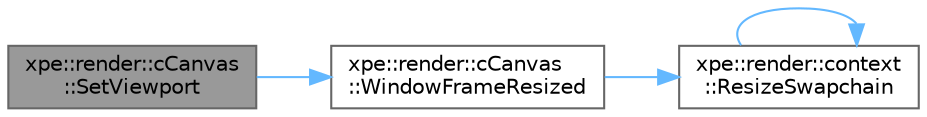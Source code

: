 digraph "xpe::render::cCanvas::SetViewport"
{
 // LATEX_PDF_SIZE
  bgcolor="transparent";
  edge [fontname=Helvetica,fontsize=10,labelfontname=Helvetica,labelfontsize=10];
  node [fontname=Helvetica,fontsize=10,shape=box,height=0.2,width=0.4];
  rankdir="LR";
  Node1 [id="Node000001",label="xpe::render::cCanvas\l::SetViewport",height=0.2,width=0.4,color="gray40", fillcolor="grey60", style="filled", fontcolor="black",tooltip=" "];
  Node1 -> Node2 [id="edge7_Node000001_Node000002",color="steelblue1",style="solid",tooltip=" "];
  Node2 [id="Node000002",label="xpe::render::cCanvas\l::WindowFrameResized",height=0.2,width=0.4,color="grey40", fillcolor="white", style="filled",URL="$classxpe_1_1render_1_1c_canvas.html#a01d13a50afd94a2e6d847eb2ef0c186b",tooltip=" "];
  Node2 -> Node3 [id="edge8_Node000002_Node000003",color="steelblue1",style="solid",tooltip=" "];
  Node3 [id="Node000003",label="xpe::render::context\l::ResizeSwapchain",height=0.2,width=0.4,color="grey40", fillcolor="white", style="filled",URL="$namespacexpe_1_1render_1_1context.html#a50e128be96001994d7db255d0f372e80",tooltip=" "];
  Node3 -> Node3 [id="edge9_Node000003_Node000003",color="steelblue1",style="solid",tooltip=" "];
}
